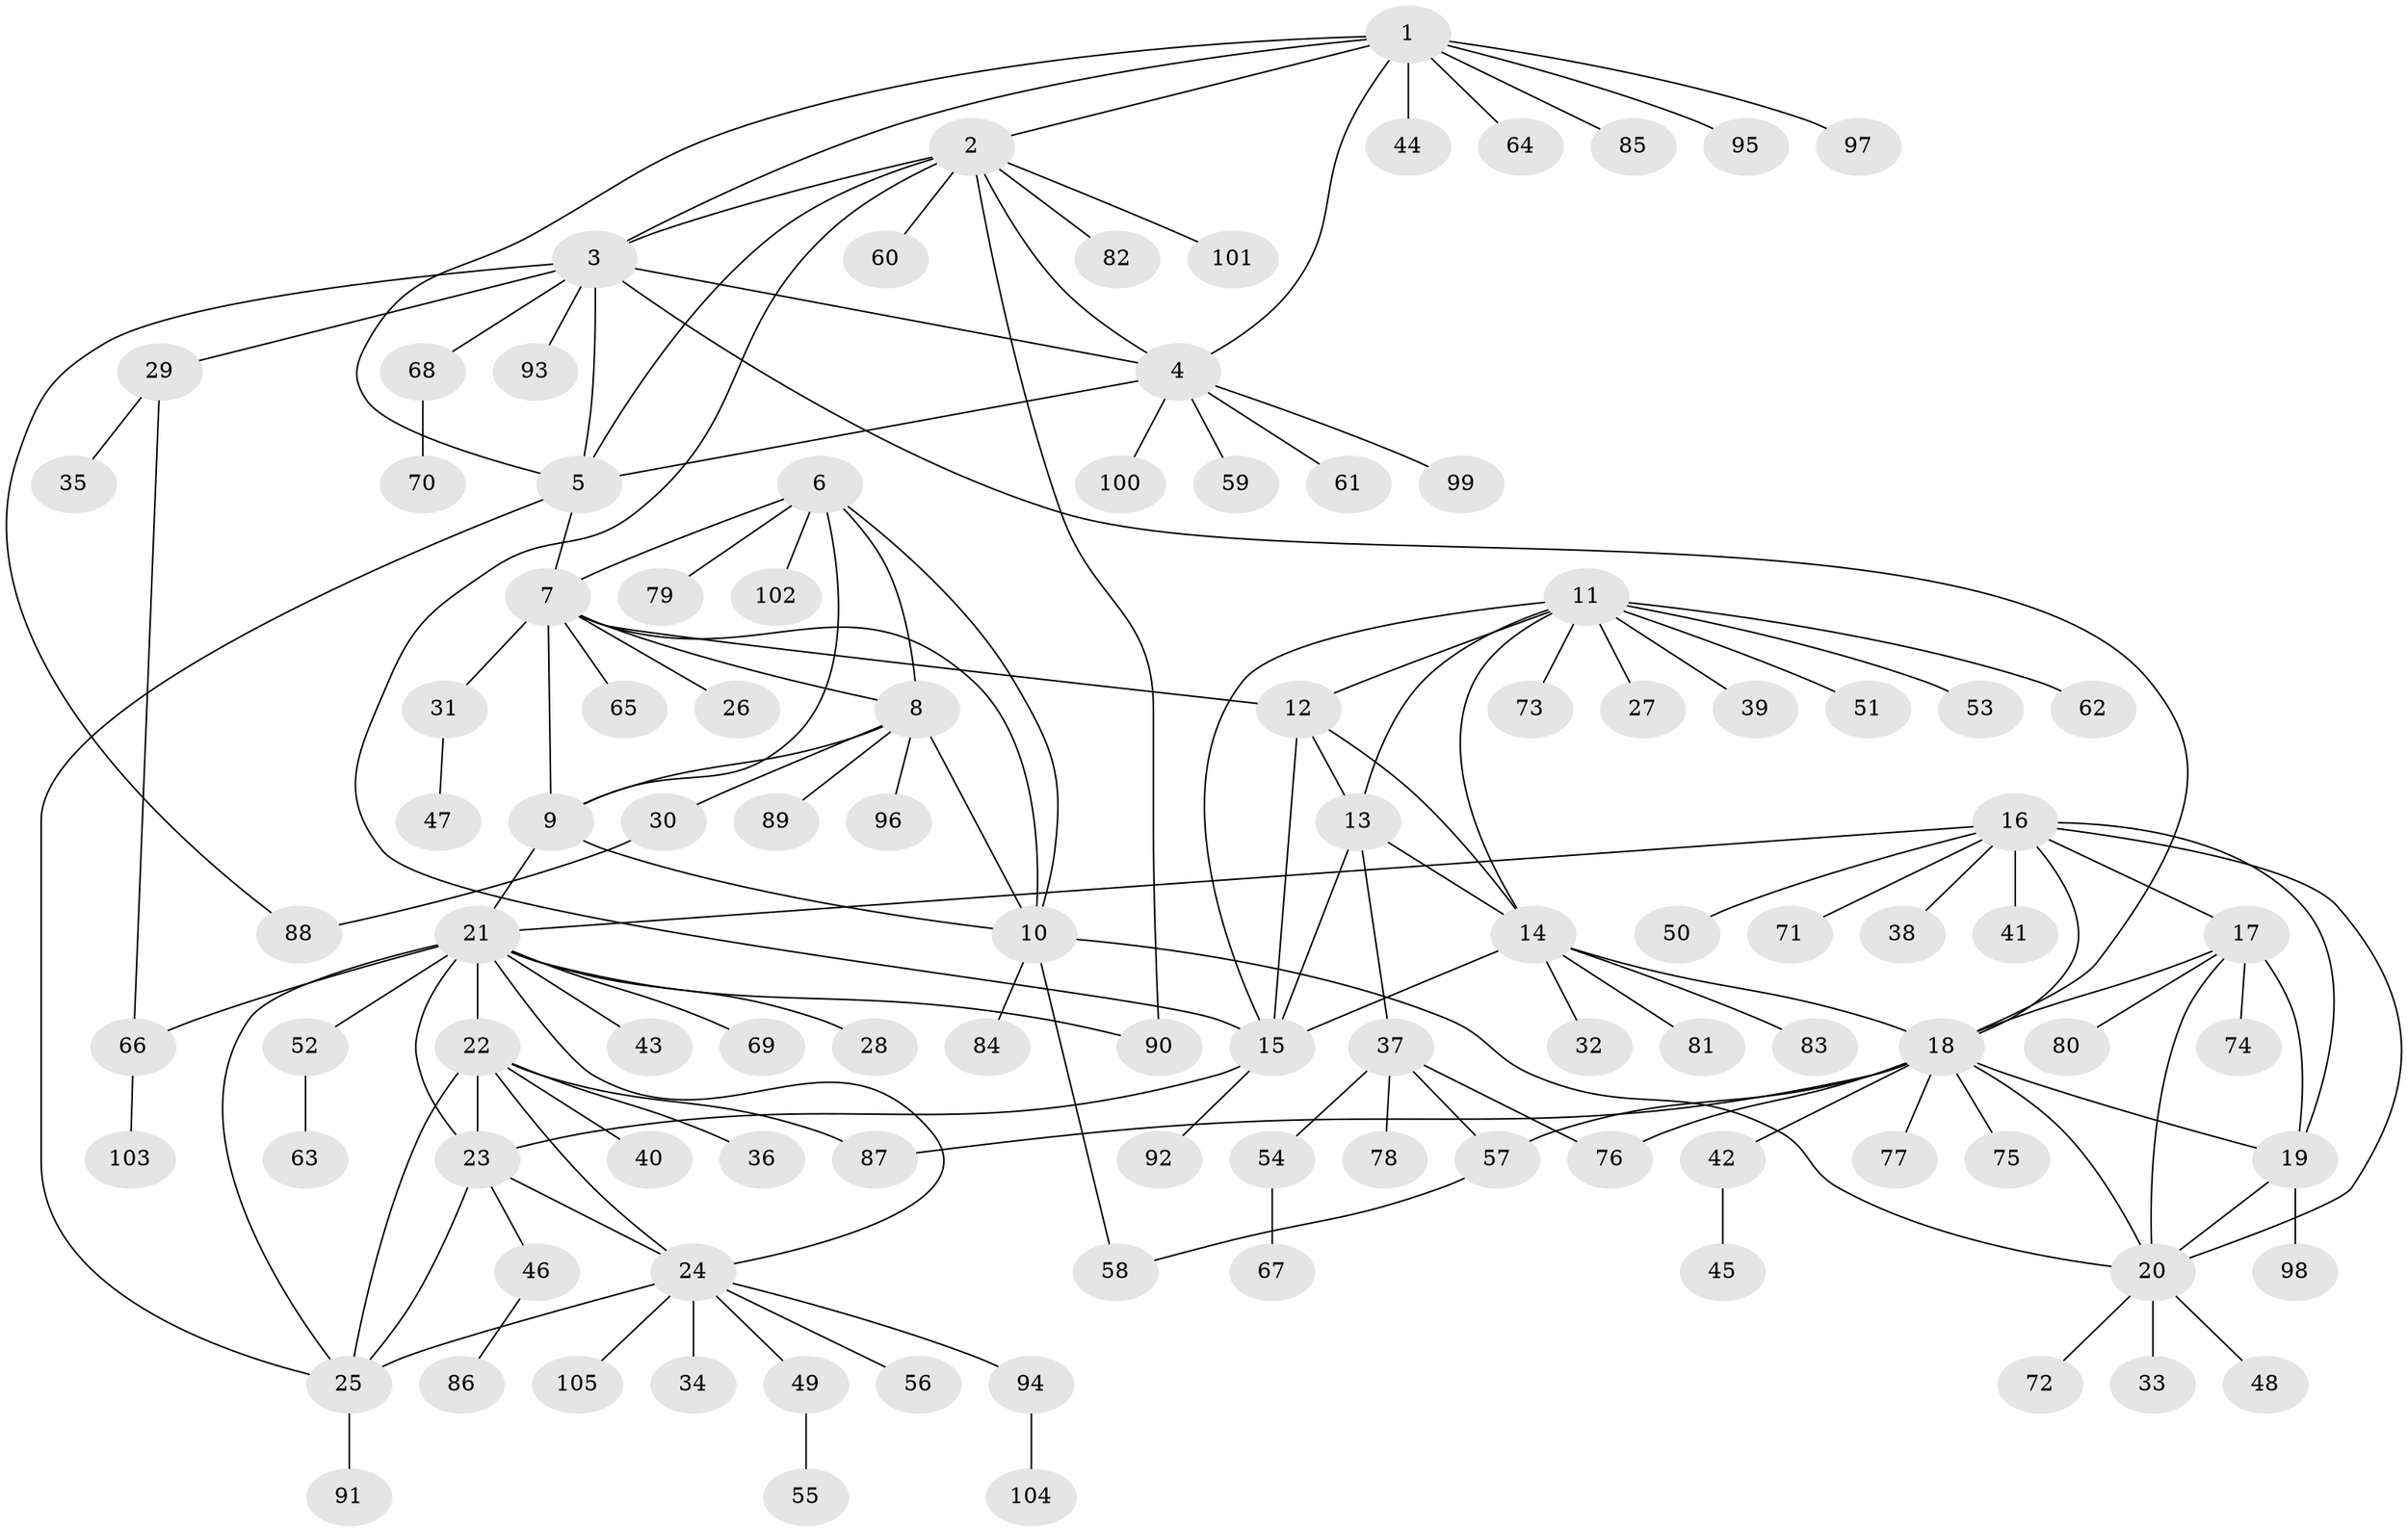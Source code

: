 // coarse degree distribution, {7: 0.015873015873015872, 4: 0.031746031746031744, 12: 0.031746031746031744, 3: 0.031746031746031744, 16: 0.015873015873015872, 5: 0.015873015873015872, 1: 0.8095238095238095, 2: 0.015873015873015872, 11: 0.015873015873015872, 14: 0.015873015873015872}
// Generated by graph-tools (version 1.1) at 2025/59/03/04/25 21:59:06]
// undirected, 105 vertices, 147 edges
graph export_dot {
graph [start="1"]
  node [color=gray90,style=filled];
  1;
  2;
  3;
  4;
  5;
  6;
  7;
  8;
  9;
  10;
  11;
  12;
  13;
  14;
  15;
  16;
  17;
  18;
  19;
  20;
  21;
  22;
  23;
  24;
  25;
  26;
  27;
  28;
  29;
  30;
  31;
  32;
  33;
  34;
  35;
  36;
  37;
  38;
  39;
  40;
  41;
  42;
  43;
  44;
  45;
  46;
  47;
  48;
  49;
  50;
  51;
  52;
  53;
  54;
  55;
  56;
  57;
  58;
  59;
  60;
  61;
  62;
  63;
  64;
  65;
  66;
  67;
  68;
  69;
  70;
  71;
  72;
  73;
  74;
  75;
  76;
  77;
  78;
  79;
  80;
  81;
  82;
  83;
  84;
  85;
  86;
  87;
  88;
  89;
  90;
  91;
  92;
  93;
  94;
  95;
  96;
  97;
  98;
  99;
  100;
  101;
  102;
  103;
  104;
  105;
  1 -- 2;
  1 -- 3;
  1 -- 4;
  1 -- 5;
  1 -- 44;
  1 -- 64;
  1 -- 85;
  1 -- 95;
  1 -- 97;
  2 -- 3;
  2 -- 4;
  2 -- 5;
  2 -- 15;
  2 -- 60;
  2 -- 82;
  2 -- 90;
  2 -- 101;
  3 -- 4;
  3 -- 5;
  3 -- 18;
  3 -- 29;
  3 -- 68;
  3 -- 88;
  3 -- 93;
  4 -- 5;
  4 -- 59;
  4 -- 61;
  4 -- 99;
  4 -- 100;
  5 -- 7;
  5 -- 25;
  6 -- 7;
  6 -- 8;
  6 -- 9;
  6 -- 10;
  6 -- 79;
  6 -- 102;
  7 -- 8;
  7 -- 9;
  7 -- 10;
  7 -- 12;
  7 -- 26;
  7 -- 31;
  7 -- 65;
  8 -- 9;
  8 -- 10;
  8 -- 30;
  8 -- 89;
  8 -- 96;
  9 -- 10;
  9 -- 21;
  10 -- 20;
  10 -- 58;
  10 -- 84;
  11 -- 12;
  11 -- 13;
  11 -- 14;
  11 -- 15;
  11 -- 27;
  11 -- 39;
  11 -- 51;
  11 -- 53;
  11 -- 62;
  11 -- 73;
  12 -- 13;
  12 -- 14;
  12 -- 15;
  13 -- 14;
  13 -- 15;
  13 -- 37;
  14 -- 15;
  14 -- 18;
  14 -- 32;
  14 -- 81;
  14 -- 83;
  15 -- 23;
  15 -- 92;
  16 -- 17;
  16 -- 18;
  16 -- 19;
  16 -- 20;
  16 -- 21;
  16 -- 38;
  16 -- 41;
  16 -- 50;
  16 -- 71;
  17 -- 18;
  17 -- 19;
  17 -- 20;
  17 -- 74;
  17 -- 80;
  18 -- 19;
  18 -- 20;
  18 -- 42;
  18 -- 57;
  18 -- 75;
  18 -- 76;
  18 -- 77;
  18 -- 87;
  19 -- 20;
  19 -- 98;
  20 -- 33;
  20 -- 48;
  20 -- 72;
  21 -- 22;
  21 -- 23;
  21 -- 24;
  21 -- 25;
  21 -- 28;
  21 -- 43;
  21 -- 52;
  21 -- 66;
  21 -- 69;
  21 -- 90;
  22 -- 23;
  22 -- 24;
  22 -- 25;
  22 -- 36;
  22 -- 40;
  22 -- 87;
  23 -- 24;
  23 -- 25;
  23 -- 46;
  24 -- 25;
  24 -- 34;
  24 -- 49;
  24 -- 56;
  24 -- 94;
  24 -- 105;
  25 -- 91;
  29 -- 35;
  29 -- 66;
  30 -- 88;
  31 -- 47;
  37 -- 54;
  37 -- 57;
  37 -- 76;
  37 -- 78;
  42 -- 45;
  46 -- 86;
  49 -- 55;
  52 -- 63;
  54 -- 67;
  57 -- 58;
  66 -- 103;
  68 -- 70;
  94 -- 104;
}
